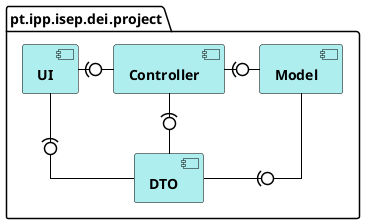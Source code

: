 @startuml
skinparam linetype ortho

skinparam component {
	BackgroundColor PaleTurquoise
	ArrowColor Black
	BorderColor Black
	FontStyle Bold
}

hide circle

package "pt.ipp.isep.dei.project" {
[UI] -right(0- [Controller]
[UI] -down(0- [DTO]
[Controller] -right(0- [Model]
[Controller] -(0- [DTO]
[DTO] -up(0- [Model]
}

@enduml
